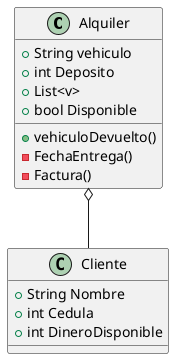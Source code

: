 @startuml 
class Alquiler
Alquiler : +String vehiculo
Alquiler : +int Deposito
Alquiler : +List<v>
Alquiler : +bool Disponible
Alquiler : +vehiculoDevuelto()
Alquiler : -FechaEntrega()
Alquiler : -Factura()
Alquiler o-- Cliente
class Cliente{
    +String Nombre
    +int Cedula
    +int DineroDisponible
}
@enduml